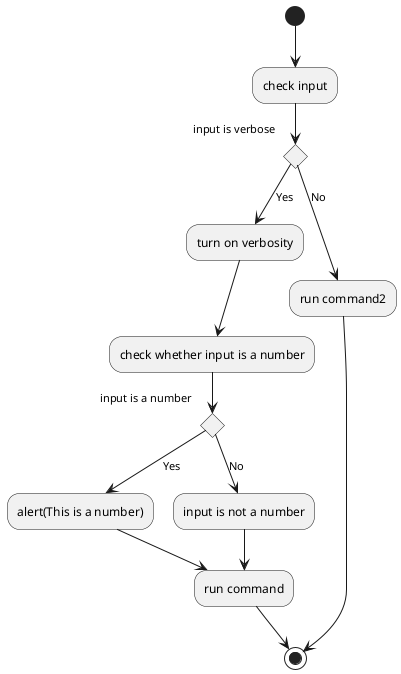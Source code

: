 @startuml


(*) --> "check input"
If "input is verbose" then
-->[Yes] "turn on verbosity"
-->"check whether input is a number"
    If "input is a number" then
    -->[Yes]"alert(This is a number)"
    -->"run command"
    else
    -->[No]"input is not a number"
    Endif
    -->"run command"
    -->(*)
else
-->[No] "run command2"
Endif
-->(*)
@enduml


